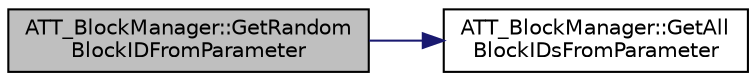 digraph "ATT_BlockManager::GetRandomBlockIDFromParameter"
{
 // LATEX_PDF_SIZE
  edge [fontname="Helvetica",fontsize="10",labelfontname="Helvetica",labelfontsize="10"];
  node [fontname="Helvetica",fontsize="10",shape=record];
  rankdir="LR";
  Node38 [label="ATT_BlockManager::GetRandom\lBlockIDFromParameter",height=0.2,width=0.4,color="black", fillcolor="grey75", style="filled", fontcolor="black",tooltip="Returns a random blockID corresponding to parameters in the data table."];
  Node38 -> Node39 [color="midnightblue",fontsize="10",style="solid",fontname="Helvetica"];
  Node39 [label="ATT_BlockManager::GetAll\lBlockIDsFromParameter",height=0.2,width=0.4,color="black", fillcolor="white", style="filled",URL="$class_a_t_t___block_manager.html#ad335183570cf8369ab2f98e0a29dfd12",tooltip="Returns an array of all the blockID corresponding to parameters in the data table."];
}
